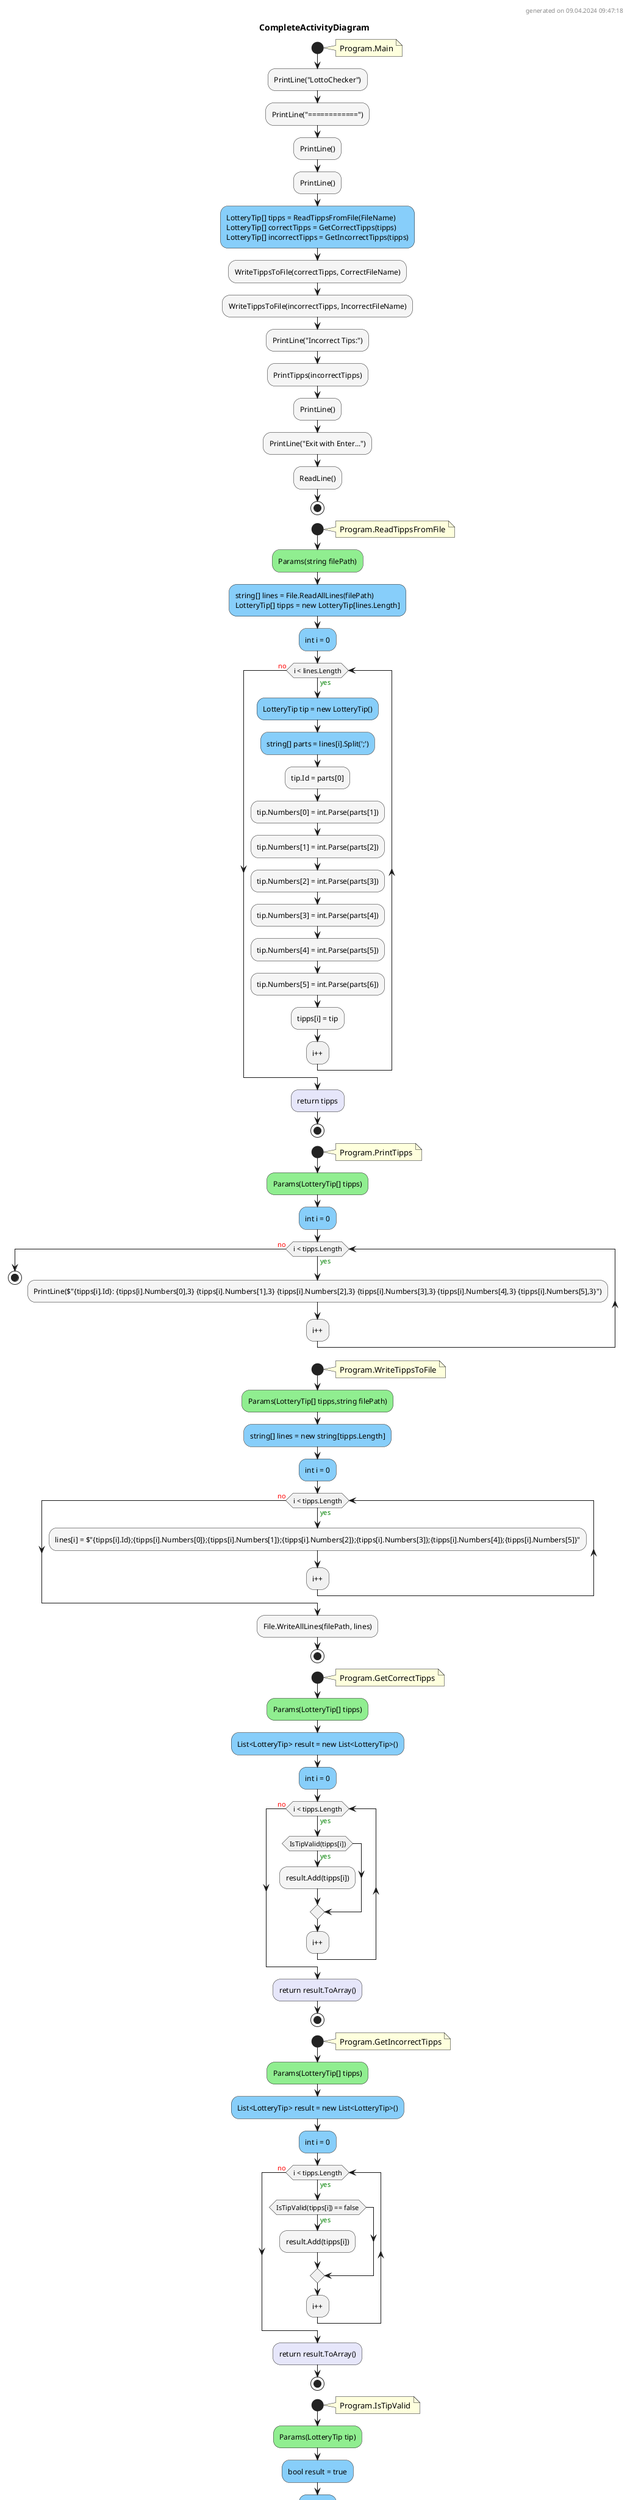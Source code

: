 @startuml CompleteActivityDiagram
header
generated on 09.04.2024 09:47:18
end header
title CompleteActivityDiagram
start
note right:  Program.Main
#WhiteSmoke:PrintLine("LottoChecker");
#WhiteSmoke:PrintLine("============");
#WhiteSmoke:PrintLine();
#WhiteSmoke:PrintLine();
#LightSkyBlue:LotteryTip[] tipps = ReadTippsFromFile(FileName)\nLotteryTip[] correctTipps = GetCorrectTipps(tipps)\nLotteryTip[] incorrectTipps = GetIncorrectTipps(tipps);
#WhiteSmoke:WriteTippsToFile(correctTipps, CorrectFileName);
#WhiteSmoke:WriteTippsToFile(incorrectTipps, IncorrectFileName);
#WhiteSmoke:PrintLine("Incorrect Tips:");
#WhiteSmoke:PrintTipps(incorrectTipps);
#WhiteSmoke:PrintLine();
#WhiteSmoke:PrintLine("Exit with Enter...");
#WhiteSmoke:ReadLine();
stop
start
note right:  Program.ReadTippsFromFile
#LightGreen:Params(string filePath);
#LightSkyBlue:string[] lines = File.ReadAllLines(filePath)\nLotteryTip[] tipps = new LotteryTip[lines.Length];
#LightSkyBlue:int i = 0;
while (i < lines.Length) is (<color:green>yes)
        #LightSkyBlue:LotteryTip tip = new LotteryTip();
        #LightSkyBlue:string[] parts = lines[i].Split(';');
        #WhiteSmoke:tip.Id = parts[0];
        #WhiteSmoke:tip.Numbers[0] = int.Parse(parts[1]);
        #WhiteSmoke:tip.Numbers[1] = int.Parse(parts[2]);
        #WhiteSmoke:tip.Numbers[2] = int.Parse(parts[3]);
        #WhiteSmoke:tip.Numbers[3] = int.Parse(parts[4]);
        #WhiteSmoke:tip.Numbers[4] = int.Parse(parts[5]);
        #WhiteSmoke:tip.Numbers[5] = int.Parse(parts[6]);
        #WhiteSmoke:tipps[i] = tip;
:i++;
endwhile (<color:red>no)
#Lavender:return tipps;
stop
start
note right:  Program.PrintTipps
#LightGreen:Params(LotteryTip[] tipps);
#LightSkyBlue:int i = 0;
while (i < tipps.Length) is (<color:green>yes)
        #WhiteSmoke:PrintLine($"{tipps[i].Id}: {tipps[i].Numbers[0],3} {tipps[i].Numbers[1],3} {tipps[i].Numbers[2],3} {tipps[i].Numbers[3],3} {tipps[i].Numbers[4],3} {tipps[i].Numbers[5],3}");
:i++;
endwhile (<color:red>no)
stop
start
note right:  Program.WriteTippsToFile
#LightGreen:Params(LotteryTip[] tipps,string filePath);
#LightSkyBlue:string[] lines = new string[tipps.Length];
#LightSkyBlue:int i = 0;
while (i < tipps.Length) is (<color:green>yes)
        #WhiteSmoke:lines[i] = $"{tipps[i].Id};{tipps[i].Numbers[0]};{tipps[i].Numbers[1]};{tipps[i].Numbers[2]};{tipps[i].Numbers[3]};{tipps[i].Numbers[4]};{tipps[i].Numbers[5]}";
:i++;
endwhile (<color:red>no)
#WhiteSmoke:File.WriteAllLines(filePath, lines);
stop
start
note right:  Program.GetCorrectTipps
#LightGreen:Params(LotteryTip[] tipps);
#LightSkyBlue:List<LotteryTip> result = new List<LotteryTip>();
#LightSkyBlue:int i = 0;
while (i < tipps.Length) is (<color:green>yes)
        if (IsTipValid(tipps[i])) then (<color:green>yes)
                #WhiteSmoke:result.Add(tipps[i]);
        endif
:i++;
endwhile (<color:red>no)
#Lavender:return result.ToArray();
stop
start
note right:  Program.GetIncorrectTipps
#LightGreen:Params(LotteryTip[] tipps);
#LightSkyBlue:List<LotteryTip> result = new List<LotteryTip>();
#LightSkyBlue:int i = 0;
while (i < tipps.Length) is (<color:green>yes)
        if (IsTipValid(tipps[i]) == false) then (<color:green>yes)
                #WhiteSmoke:result.Add(tipps[i]);
        endif
:i++;
endwhile (<color:red>no)
#Lavender:return result.ToArray();
stop
start
note right:  Program.IsTipValid
#LightGreen:Params(LotteryTip tip);
#LightSkyBlue:bool result = true;
#LightSkyBlue:int i = 0;
while (i < tip.Numbers.Length && result) is (<color:green>yes)
        if (tip.Numbers[i] < 1 || tip.Numbers[i] > 45 || CountNumberInTip(tip.Numbers[i], tip) != 1) then (<color:green>yes)
                #WhiteSmoke:result = false;
        endif
:i++;
endwhile (<color:red>no)
#Lavender:return result;
stop
start
note right:  Program.CountNumberInTip
#LightGreen:Params(int number,LotteryTip tip);
#LightSkyBlue:int result = 0;
#LightSkyBlue:int i = 0;
while (i < tip.Numbers.Length) is (<color:green>yes)
        if (number == tip.Numbers[i]) then (<color:green>yes)
                #WhiteSmoke:result++;
        endif
:i++;
endwhile (<color:red>no)
#Lavender:return result;
stop
footer
generated with the DiagramCreator by Prof.Gehrer
end footer
@enduml
